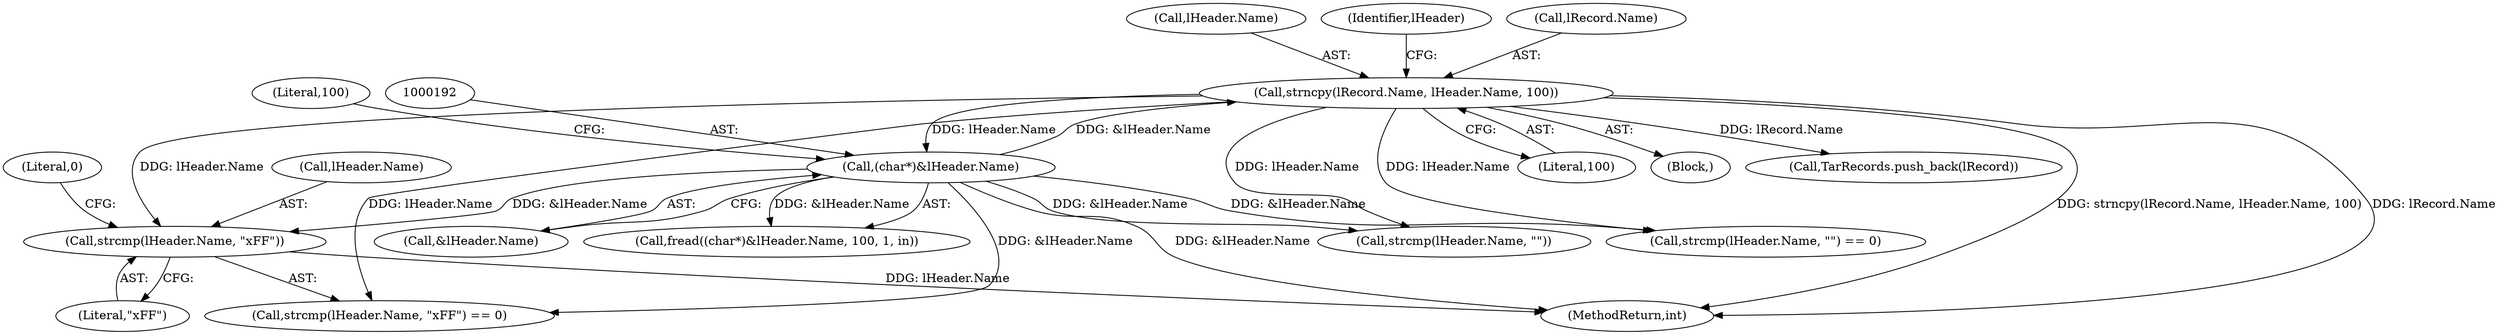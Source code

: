 digraph "0_savannah_40cc957f52e772f45125126439ba9333cf2d2998_0@API" {
"1000364" [label="(Call,strcmp(lHeader.Name, \"\xFF\"))"];
"1000354" [label="(Call,strncpy(lRecord.Name, lHeader.Name, 100))"];
"1000191" [label="(Call,(char*)&lHeader.Name)"];
"1000193" [label="(Call,&lHeader.Name)"];
"1000363" [label="(Call,strcmp(lHeader.Name, \"\xFF\") == 0)"];
"1000368" [label="(Literal,\"\xFF\")"];
"1000361" [label="(Literal,100)"];
"1000177" [label="(Block,)"];
"1000358" [label="(Call,lHeader.Name)"];
"1000366" [label="(Identifier,lHeader)"];
"1000390" [label="(Call,strcmp(lHeader.Name, \"\"))"];
"1000443" [label="(MethodReturn,int)"];
"1000365" [label="(Call,lHeader.Name)"];
"1000354" [label="(Call,strncpy(lRecord.Name, lHeader.Name, 100))"];
"1000191" [label="(Call,(char*)&lHeader.Name)"];
"1000355" [label="(Call,lRecord.Name)"];
"1000369" [label="(Literal,0)"];
"1000389" [label="(Call,strcmp(lHeader.Name, \"\") == 0)"];
"1000197" [label="(Literal,100)"];
"1000190" [label="(Call,fread((char*)&lHeader.Name, 100, 1, in))"];
"1000364" [label="(Call,strcmp(lHeader.Name, \"\xFF\"))"];
"1000423" [label="(Call,TarRecords.push_back(lRecord))"];
"1000364" -> "1000363"  [label="AST: "];
"1000364" -> "1000368"  [label="CFG: "];
"1000365" -> "1000364"  [label="AST: "];
"1000368" -> "1000364"  [label="AST: "];
"1000369" -> "1000364"  [label="CFG: "];
"1000364" -> "1000443"  [label="DDG: lHeader.Name"];
"1000354" -> "1000364"  [label="DDG: lHeader.Name"];
"1000191" -> "1000364"  [label="DDG: &lHeader.Name"];
"1000354" -> "1000177"  [label="AST: "];
"1000354" -> "1000361"  [label="CFG: "];
"1000355" -> "1000354"  [label="AST: "];
"1000358" -> "1000354"  [label="AST: "];
"1000361" -> "1000354"  [label="AST: "];
"1000366" -> "1000354"  [label="CFG: "];
"1000354" -> "1000443"  [label="DDG: strncpy(lRecord.Name, lHeader.Name, 100)"];
"1000354" -> "1000443"  [label="DDG: lRecord.Name"];
"1000354" -> "1000191"  [label="DDG: lHeader.Name"];
"1000191" -> "1000354"  [label="DDG: &lHeader.Name"];
"1000354" -> "1000363"  [label="DDG: lHeader.Name"];
"1000354" -> "1000389"  [label="DDG: lHeader.Name"];
"1000354" -> "1000390"  [label="DDG: lHeader.Name"];
"1000354" -> "1000423"  [label="DDG: lRecord.Name"];
"1000191" -> "1000190"  [label="AST: "];
"1000191" -> "1000193"  [label="CFG: "];
"1000192" -> "1000191"  [label="AST: "];
"1000193" -> "1000191"  [label="AST: "];
"1000197" -> "1000191"  [label="CFG: "];
"1000191" -> "1000443"  [label="DDG: &lHeader.Name"];
"1000191" -> "1000190"  [label="DDG: &lHeader.Name"];
"1000191" -> "1000363"  [label="DDG: &lHeader.Name"];
"1000191" -> "1000389"  [label="DDG: &lHeader.Name"];
"1000191" -> "1000390"  [label="DDG: &lHeader.Name"];
}
